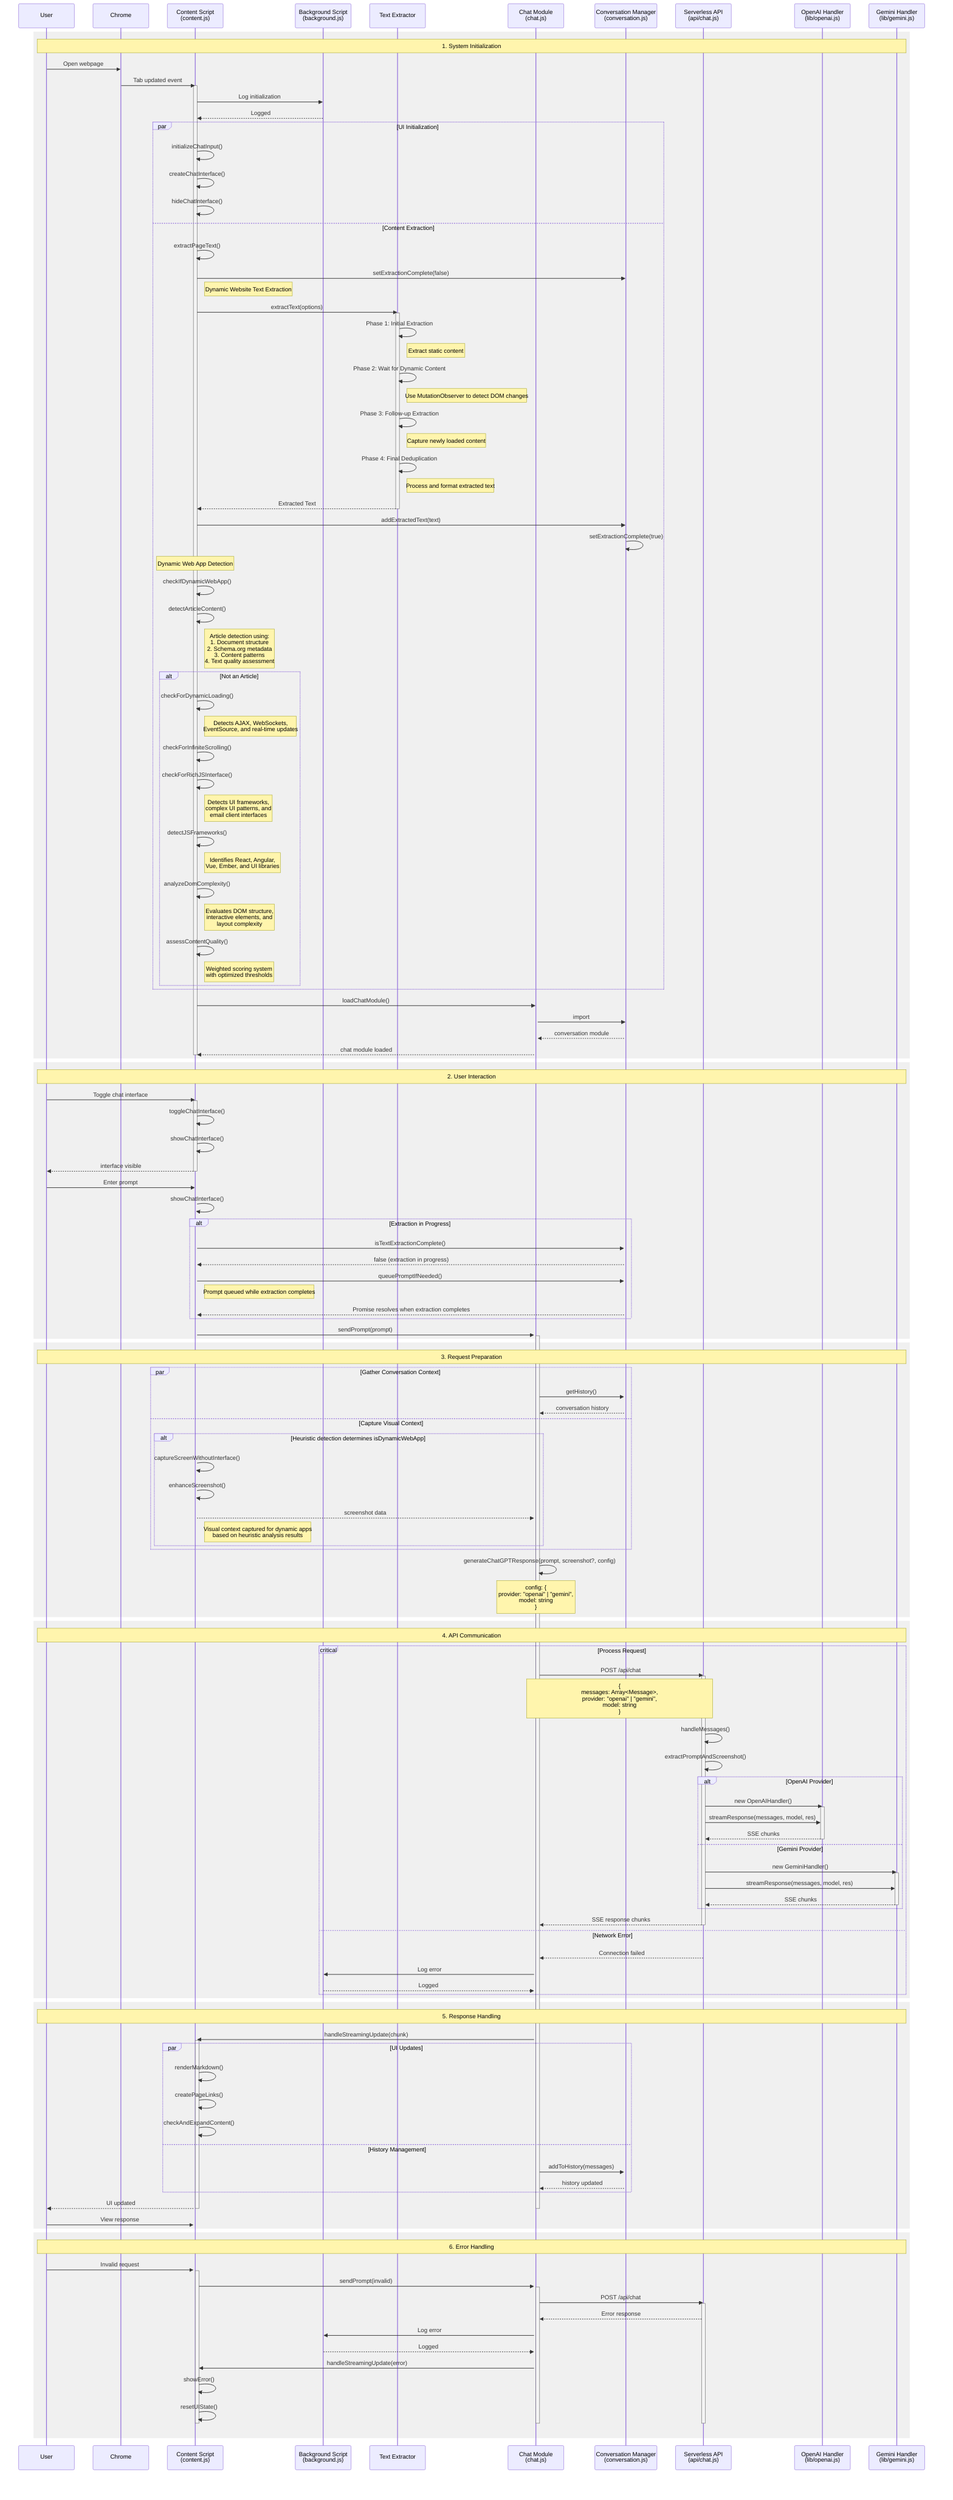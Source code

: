 %% Mochi Chat Sequence Diagram Guide
%% Based on Mermaid.js
%% Syntax: https://mermaid.js.org/syntax/sequenceDiagram.html

%% 1. Naming Conventions:
%%    - Use descriptive names for participants
%%    - Include file names in participant aliases using <br/>
%%    - Keep messages concise but descriptive
%%    - Use consistent terminology across the diagram
%%
%% 2. Message Types:
%%    - Request: ->> (solid arrow)
%%    - Response: -->> (dashed arrow)
%%    - Error Response: -->> (use same as response)
%%
%% 3. Parallel Operations (par):
%%    - Use for concurrent operations
%%    - Each parallel block should be self-contained
%%    - End with 'and' for additional parallel blocks
%%
%% 4. Critical Sections (critical):
%%    - Use for important operations that require error handling
%%    - Include 'option' blocks for error cases
%%    - Keep critical sections focused on core functionality
%%
%% 5. Grouping (rect):
%%    - Group related operations using rect
%%    - Use rgb(240, 240, 240) for consistent styling
%%    - Label groups with clear section names
%%
%% 6. Activation Bars:
%%    - Use activate/deactivate to show component lifetime
%%    - Show nested activations for call hierarchy
%%    - Ensure proper deactivation order
%%
%% 7. Parameters:
%%    - Show full parameters in notes for important calls
%%    - Mark optional parameters with ?
%%    - Group related parameters together
%%
%% 8. Best Practices:
%%    - Keep the diagram flowing top to bottom
%%    - Group related interactions together
%%    - Include error handling for critical operations
%%    - Show both success and failure paths
%%    - Document complex interactions with parameters
%%

sequenceDiagram
    %% Define all participants upfront for better organization
    participant User
    participant Chrome
    participant Content as Content Script<br/>(content.js)
    participant Background as Background Script<br/>(background.js)
    participant Extract as Text Extractor
    participant Chat as Chat Module<br/>(chat.js)
    participant Conv as Conversation Manager<br/>(conversation.js)
    participant API as Serverless API<br/>(api/chat.js)
    participant OpenAI as OpenAI Handler<br/>(lib/openai.js)
    participant Gemini as Gemini Handler<br/>(lib/gemini.js)

    %% System Initialization
    rect rgb(240, 240, 240)
        Note over User,Gemini: 1. System Initialization
        User->>Chrome: Open webpage
        Chrome->>Content: Tab updated event
        activate Content
        Content->>Background: Log initialization
        Background-->>Content: Logged

        %% Parallel initialization processes
        par UI Initialization
            Content->>Content: initializeChatInput()
            Content->>Content: createChatInterface()
            Content->>Content: hideChatInterface()
        and Content Extraction
            Content->>Content: extractPageText()
            Content->>Conv: setExtractionComplete(false)
            
            Note right of Content: Dynamic Website Text Extraction
            Content->>Extract: extractText(options)
            activate Extract
            
            Extract->>Extract: Phase 1: Initial Extraction
            Note right of Extract: Extract static content
            
            Extract->>Extract: Phase 2: Wait for Dynamic Content
            Note right of Extract: Use MutationObserver to detect DOM changes
            
            Extract->>Extract: Phase 3: Follow-up Extraction
            Note right of Extract: Capture newly loaded content
            
            Extract->>Extract: Phase 4: Final Deduplication
            Note right of Extract: Process and format extracted text
            
            Extract-->>Content: Extracted Text
            deactivate Extract
            
            Content->>Conv: addExtractedText(text)
            Conv->>Conv: setExtractionComplete(true)
            
            Note over Content: Dynamic Web App Detection
            Content->>Content: checkIfDynamicWebApp()
            Content->>Content: detectArticleContent()
            Note right of Content: Article detection using:<br/>1. Document structure<br/>2. Schema.org metadata<br/>3. Content patterns<br/>4. Text quality assessment
            
            alt Not an Article
                Content->>Content: checkForDynamicLoading()
                Note right of Content: Detects AJAX, WebSockets,<br/>EventSource, and real-time updates
                
                Content->>Content: checkForInfiniteScrolling()
                Content->>Content: checkForRichJSInterface()
                Note right of Content: Detects UI frameworks,<br/>complex UI patterns, and<br/>email client interfaces
                
                Content->>Content: detectJSFrameworks()
                Note right of Content: Identifies React, Angular,<br/>Vue, Ember, and UI libraries
                
                Content->>Content: analyzeDomComplexity()
                Note right of Content: Evaluates DOM structure,<br/>interactive elements, and<br/>layout complexity
                
                Content->>Content: assessContentQuality()
                Note right of Content: Weighted scoring system<br/>with optimized thresholds
            end
        end

        %% Module Loading
        Content->>Chat: loadChatModule()
        activate Chat
        Chat->>Conv: import
        activate Conv
        Conv-->>Chat: conversation module
        Chat-->>Content: chat module loaded
        deactivate Content
    end

    %% User Interaction and Chat Flow
    rect rgb(240, 240, 240)
        Note over User,Gemini: 2. User Interaction
        User->>Content: Toggle chat interface
        activate Content
        Content->>Content: toggleChatInterface()
        Content->>Content: showChatInterface()
        Content-->>User: interface visible
        deactivate Content

        User->>Content: Enter prompt
        activate Content
        Content->>Content: showChatInterface()
        
        %% Prompt Queueing System
        alt Extraction in Progress
            Content->>Conv: isTextExtractionComplete()
            Conv-->>Content: false (extraction in progress)
            Content->>Conv: queuePromptIfNeeded()
            Note right of Content: Prompt queued while extraction completes
            Conv-->>Content: Promise resolves when extraction completes
        end
        
        Content->>Chat: sendPrompt(prompt)
        activate Chat
    end
        
    %% Request Preparation
    rect rgb(240, 240, 240)
        Note over User,Gemini: 3. Request Preparation
        par Gather Conversation Context
            Chat->>Conv: getHistory()
            Conv-->>Chat: conversation history
        and Capture Visual Context
            alt Heuristic detection determines isDynamicWebApp
                Content->>Content: captureScreenWithoutInterface()
                Content->>Content: enhanceScreenshot()
                Content-->>Chat: screenshot data
                Note right of Content: Visual context captured for dynamic apps<br/>based on heuristic analysis results
            end
        end

        Chat->>Chat: generateChatGPTResponse(prompt, screenshot?, config)
        Note over Chat: config: {<br/>provider: "openai" | "gemini",<br/>model: string<br/>}
    end

    %% API Communication
    rect rgb(240, 240, 240)
        Note over User,Gemini: 4. API Communication
        critical Process Request
            Chat->>API: POST /api/chat
            activate API
            Note over Chat,API: {<br/>messages: Array<Message>,<br/>provider: "openai" | "gemini",<br/>model: string<br/>}

            API->>API: handleMessages()
            API->>API: extractPromptAndScreenshot()

            alt OpenAI Provider
                API->>OpenAI: new OpenAIHandler()
                activate OpenAI
                API->>OpenAI: streamResponse(messages, model, res)
                OpenAI-->>API: SSE chunks
                deactivate OpenAI
            else Gemini Provider
                API->>Gemini: new GeminiHandler()
                activate Gemini
                API->>Gemini: streamResponse(messages, model, res)
                Gemini-->>API: SSE chunks
                deactivate Gemini
            end

            API-->>Chat: SSE response chunks
            deactivate API
        option Network Error
            API-->>Chat: Connection failed
            Chat->>Background: Log error
            Background-->>Chat: Logged
        end
    end

    %% Response Handling
    rect rgb(240, 240, 240)
        Note over User,Gemini: 5. Response Handling
        Chat->>Content: handleStreamingUpdate(chunk)
        activate Content
        par UI Updates
            Content->>Content: renderMarkdown()
            Content->>Content: createPageLinks()
            Content->>Content: checkAndExpandContent()
        and History Management
            Chat->>Conv: addToHistory(messages)
            Conv-->>Chat: history updated
        end
        Content-->>User: UI updated
        deactivate Content
        deactivate Chat

        User->>Content: View response
    end

    %% Error Handling
    rect rgb(240, 240, 240)
        Note over User,Gemini: 6. Error Handling
        User->>Content: Invalid request
        activate Content
        Content->>Chat: sendPrompt(invalid)
        activate Chat
        Chat->>API: POST /api/chat
        activate API
        API-->>Chat: Error response
        Chat->>Background: Log error
        Background-->>Chat: Logged
        Chat->>Content: handleStreamingUpdate(error)
        Content->>Content: showError()
        Content->>Content: resetUIState()
        deactivate Content
        deactivate Chat
        deactivate API
    end